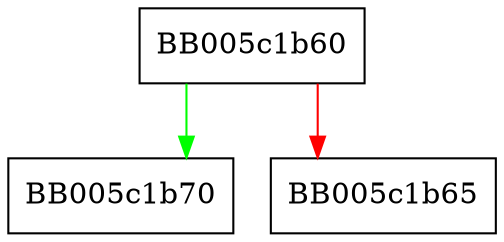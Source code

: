 digraph EVP_CIPHER_CTX_cipher {
  node [shape="box"];
  graph [splines=ortho];
  BB005c1b60 -> BB005c1b70 [color="green"];
  BB005c1b60 -> BB005c1b65 [color="red"];
}